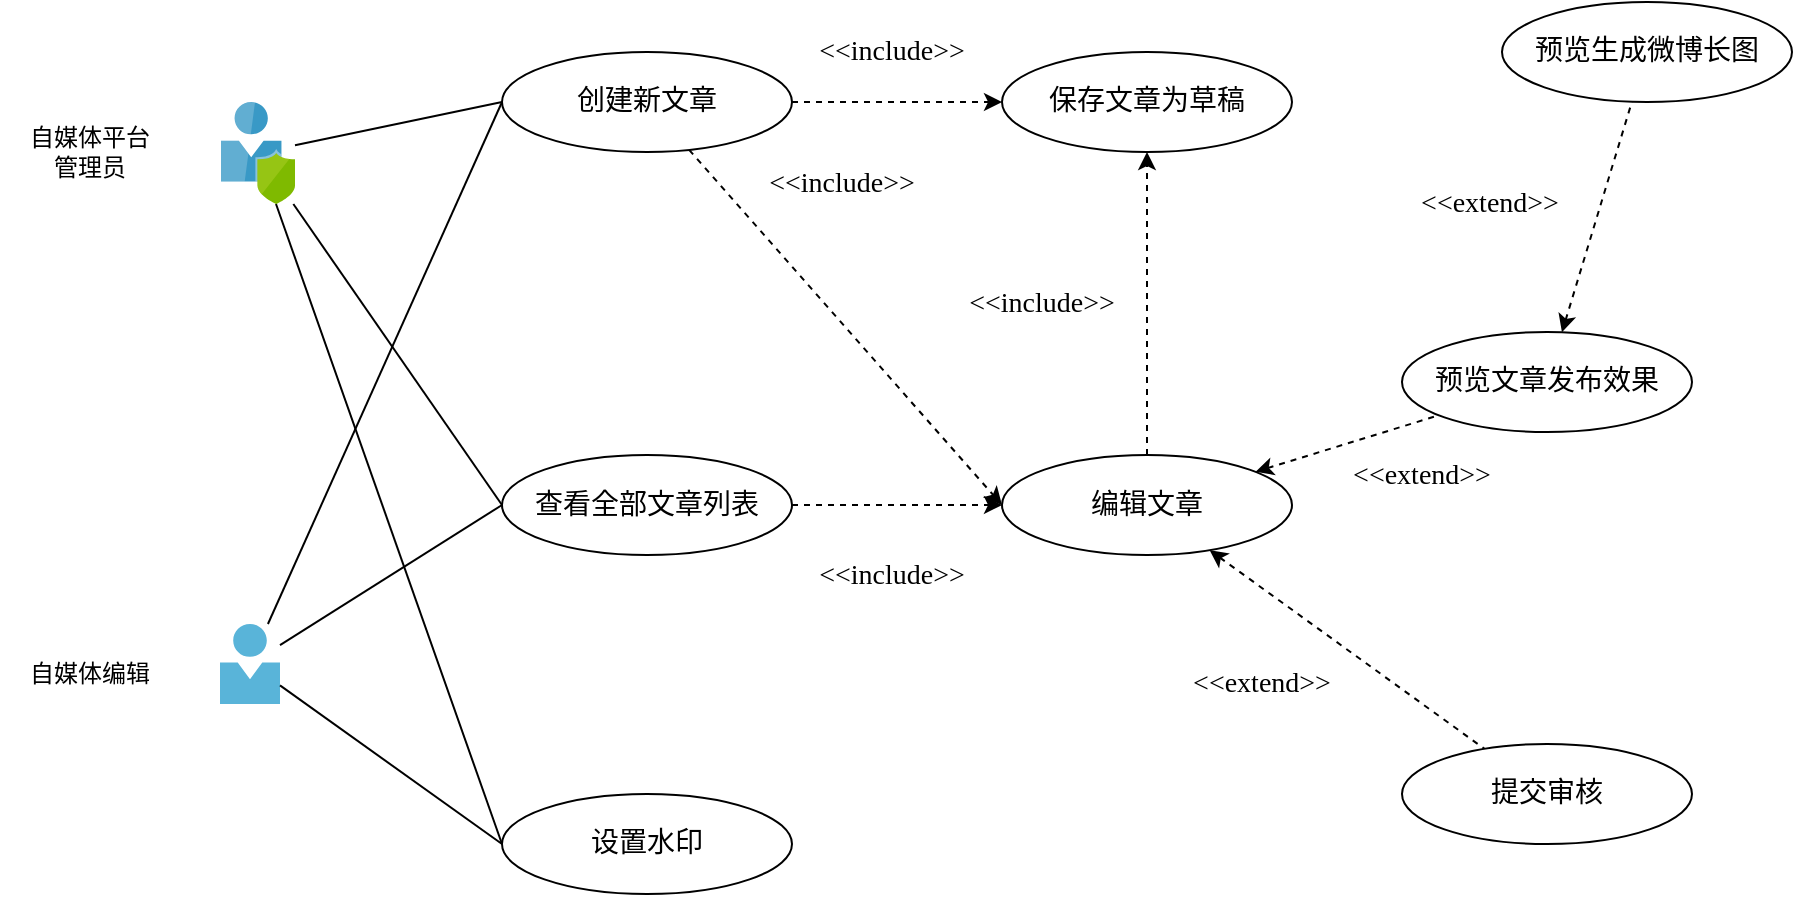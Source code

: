 <mxfile version="11.3.0" type="device" pages="1"><diagram id="kLkyTT4RMx1ix4jsi-1U" name="Page-1"><mxGraphModel dx="1408" dy="808" grid="1" gridSize="10" guides="1" tooltips="1" connect="1" arrows="1" fold="1" page="1" pageScale="1" pageWidth="827" pageHeight="1169" math="0" shadow="0"><root><mxCell id="0"/><mxCell id="1" parent="0"/><mxCell id="CRW-AWzinLaDZA1XfrDs-7" style="rounded=0;orthogonalLoop=1;jettySize=auto;html=1;endArrow=none;endFill=0;entryX=0;entryY=0.5;entryDx=0;entryDy=0;fontFamily=SF Mono;" parent="1" source="CRW-AWzinLaDZA1XfrDs-2" target="CRW-AWzinLaDZA1XfrDs-6" edge="1"><mxGeometry relative="1" as="geometry"/></mxCell><mxCell id="CRW-AWzinLaDZA1XfrDs-2" value="" style="aspect=fixed;html=1;points=[];align=center;image;fontSize=12;image=img/lib/mscae/User_Privacy.svg;fontFamily=SF Mono;" parent="1" vertex="1"><mxGeometry x="129.5" y="369" width="37" height="51" as="geometry"/></mxCell><mxCell id="CRW-AWzinLaDZA1XfrDs-3" value="自媒体平台&lt;br&gt;管理员" style="text;html=1;strokeColor=none;fillColor=none;align=center;verticalAlign=middle;whiteSpace=wrap;rounded=0;fontFamily=SF Mono;fontStyle=0" parent="1" vertex="1"><mxGeometry x="19" y="379" width="90" height="30" as="geometry"/></mxCell><mxCell id="OZcskheo_9REuKZT4irM-17" style="edgeStyle=none;rounded=0;orthogonalLoop=1;jettySize=auto;html=1;dashed=1;startArrow=none;startFill=0;endArrow=classic;endFill=1;fontFamily=SF Mono;entryX=0;entryY=0.5;entryDx=0;entryDy=0;" parent="1" source="CRW-AWzinLaDZA1XfrDs-6" target="OZcskheo_9REuKZT4irM-20" edge="1"><mxGeometry relative="1" as="geometry"/></mxCell><mxCell id="CRW-AWzinLaDZA1XfrDs-6" value="创建新文章" style="ellipse;whiteSpace=wrap;html=1;fontFamily=SF Mono;fontSize=14;" parent="1" vertex="1"><mxGeometry x="270" y="344" width="145" height="50" as="geometry"/></mxCell><mxCell id="OZcskheo_9REuKZT4irM-1" value="" style="aspect=fixed;html=1;points=[];align=center;image;fontSize=12;image=img/lib/mscae/Person.svg;fontFamily=SF Mono;" parent="1" vertex="1"><mxGeometry x="129" y="630" width="30" height="40" as="geometry"/></mxCell><mxCell id="OZcskheo_9REuKZT4irM-2" value="自媒体编辑" style="text;html=1;strokeColor=none;fillColor=none;align=center;verticalAlign=middle;whiteSpace=wrap;rounded=0;fontFamily=SF Mono;fontStyle=0" parent="1" vertex="1"><mxGeometry x="19" y="640" width="90" height="30" as="geometry"/></mxCell><mxCell id="OZcskheo_9REuKZT4irM-21" style="edgeStyle=none;rounded=0;orthogonalLoop=1;jettySize=auto;html=1;entryX=0;entryY=0.5;entryDx=0;entryDy=0;dashed=1;startArrow=none;startFill=0;endArrow=classic;endFill=1;fontFamily=SF Mono;" parent="1" source="OZcskheo_9REuKZT4irM-3" target="OZcskheo_9REuKZT4irM-20" edge="1"><mxGeometry relative="1" as="geometry"/></mxCell><mxCell id="OZcskheo_9REuKZT4irM-24" style="edgeStyle=none;rounded=0;orthogonalLoop=1;jettySize=auto;html=1;dashed=1;startArrow=classic;startFill=1;endArrow=none;endFill=0;fontFamily=SF Mono;" parent="1" source="OZcskheo_9REuKZT4irM-20" target="OZcskheo_9REuKZT4irM-15" edge="1"><mxGeometry relative="1" as="geometry"/></mxCell><mxCell id="OZcskheo_9REuKZT4irM-3" value="查看全部文章列表" style="ellipse;whiteSpace=wrap;html=1;fontFamily=SF Mono;fontSize=14;" parent="1" vertex="1"><mxGeometry x="270" y="545.5" width="145" height="50" as="geometry"/></mxCell><mxCell id="OZcskheo_9REuKZT4irM-5" style="edgeStyle=none;rounded=0;orthogonalLoop=1;jettySize=auto;html=1;entryX=0;entryY=0.5;entryDx=0;entryDy=0;startArrow=none;startFill=0;endArrow=none;endFill=0;fontFamily=SF Mono;fontSize=14;" parent="1" source="OZcskheo_9REuKZT4irM-1" target="CRW-AWzinLaDZA1XfrDs-6" edge="1"><mxGeometry relative="1" as="geometry"><mxPoint x="150" y="217.069" as="sourcePoint"/><mxPoint x="280" y="235" as="targetPoint"/></mxGeometry></mxCell><mxCell id="OZcskheo_9REuKZT4irM-6" style="edgeStyle=none;rounded=0;orthogonalLoop=1;jettySize=auto;html=1;entryX=0;entryY=0.5;entryDx=0;entryDy=0;startArrow=none;startFill=0;endArrow=none;endFill=0;fontFamily=SF Mono;fontSize=14;" parent="1" source="OZcskheo_9REuKZT4irM-1" target="OZcskheo_9REuKZT4irM-3" edge="1"><mxGeometry relative="1" as="geometry"><mxPoint x="150" y="228.448" as="sourcePoint"/><mxPoint x="280" y="345" as="targetPoint"/></mxGeometry></mxCell><mxCell id="OZcskheo_9REuKZT4irM-7" style="rounded=0;orthogonalLoop=1;jettySize=auto;html=1;endArrow=none;endFill=0;entryX=0;entryY=0.5;entryDx=0;entryDy=0;fontFamily=SF Mono;" parent="1" source="CRW-AWzinLaDZA1XfrDs-2" target="OZcskheo_9REuKZT4irM-3" edge="1"><mxGeometry relative="1" as="geometry"><mxPoint x="157.5" y="432.314" as="sourcePoint"/><mxPoint x="280" y="345" as="targetPoint"/></mxGeometry></mxCell><mxCell id="OZcskheo_9REuKZT4irM-27" value="" style="edgeStyle=none;rounded=0;orthogonalLoop=1;jettySize=auto;html=1;dashed=1;startArrow=classic;startFill=1;endArrow=none;endFill=0;fontFamily=SF Mono;" parent="1" source="OZcskheo_9REuKZT4irM-20" target="OZcskheo_9REuKZT4irM-26" edge="1"><mxGeometry relative="1" as="geometry"/></mxCell><mxCell id="OZcskheo_9REuKZT4irM-14" value="保存文章为草稿" style="ellipse;whiteSpace=wrap;html=1;fontFamily=SF Mono;fontSize=14;" parent="1" vertex="1"><mxGeometry x="520" y="344" width="145" height="50" as="geometry"/></mxCell><mxCell id="OZcskheo_9REuKZT4irM-32" value="" style="rounded=0;orthogonalLoop=1;jettySize=auto;html=1;dashed=1;startArrow=classic;startFill=1;endArrow=none;endFill=0;fontFamily=SF Mono;" parent="1" source="OZcskheo_9REuKZT4irM-26" target="OZcskheo_9REuKZT4irM-31" edge="1"><mxGeometry relative="1" as="geometry"/></mxCell><mxCell id="OZcskheo_9REuKZT4irM-26" value="预览文章发布效果" style="ellipse;whiteSpace=wrap;html=1;fontFamily=SF Mono;fontSize=14;" parent="1" vertex="1"><mxGeometry x="720" y="484" width="145" height="50" as="geometry"/></mxCell><mxCell id="OZcskheo_9REuKZT4irM-31" value="预览生成微博长图" style="ellipse;whiteSpace=wrap;html=1;fontFamily=SF Mono;fontSize=14;" parent="1" vertex="1"><mxGeometry x="770" y="319" width="145" height="50" as="geometry"/></mxCell><mxCell id="OZcskheo_9REuKZT4irM-15" value="提交审核" style="ellipse;whiteSpace=wrap;html=1;fontFamily=SF Mono;fontSize=14;" parent="1" vertex="1"><mxGeometry x="720" y="690" width="145" height="50" as="geometry"/></mxCell><mxCell id="OZcskheo_9REuKZT4irM-16" style="rounded=0;orthogonalLoop=1;jettySize=auto;html=1;startArrow=none;startFill=0;endArrow=classic;endFill=1;dashed=1;entryX=0;entryY=0.5;entryDx=0;entryDy=0;fontFamily=SF Mono;" parent="1" source="CRW-AWzinLaDZA1XfrDs-6" target="OZcskheo_9REuKZT4irM-14" edge="1"><mxGeometry relative="1" as="geometry"><mxPoint x="425" y="170" as="sourcePoint"/><mxPoint x="500" y="170" as="targetPoint"/></mxGeometry></mxCell><mxCell id="OZcskheo_9REuKZT4irM-18" value="&amp;lt;&amp;lt;include&amp;gt;&amp;gt;" style="text;html=1;strokeColor=none;fillColor=none;align=center;verticalAlign=middle;whiteSpace=wrap;rounded=0;fontFamily=SF Mono;fontSize=14;rotation=0;" parent="1" vertex="1"><mxGeometry x="415" y="334" width="100" height="20" as="geometry"/></mxCell><mxCell id="OZcskheo_9REuKZT4irM-19" value="&amp;lt;&amp;lt;include&amp;gt;&amp;gt;" style="text;html=1;strokeColor=none;fillColor=none;align=center;verticalAlign=middle;whiteSpace=wrap;rounded=0;fontFamily=SF Mono;fontSize=14;rotation=0;" parent="1" vertex="1"><mxGeometry x="390" y="400" width="100" height="20" as="geometry"/></mxCell><mxCell id="PXmIrA_UlAmb75XYmJs2-5" style="edgeStyle=none;rounded=0;orthogonalLoop=1;jettySize=auto;html=1;entryX=0.5;entryY=1;entryDx=0;entryDy=0;startArrow=none;startFill=0;endArrow=classic;endFill=1;dashed=1;" edge="1" parent="1" source="OZcskheo_9REuKZT4irM-20" target="OZcskheo_9REuKZT4irM-14"><mxGeometry relative="1" as="geometry"/></mxCell><mxCell id="OZcskheo_9REuKZT4irM-20" value="编辑文章" style="ellipse;whiteSpace=wrap;html=1;fontFamily=SF Mono;fontSize=14;" parent="1" vertex="1"><mxGeometry x="520" y="545.5" width="145" height="50" as="geometry"/></mxCell><mxCell id="OZcskheo_9REuKZT4irM-22" value="&amp;lt;&amp;lt;extend&amp;gt;&amp;gt;" style="text;html=1;strokeColor=none;fillColor=none;align=center;verticalAlign=middle;whiteSpace=wrap;rounded=0;fontFamily=SF Mono;fontSize=14;rotation=0;" parent="1" vertex="1"><mxGeometry x="600" y="650" width="100" height="20" as="geometry"/></mxCell><mxCell id="OZcskheo_9REuKZT4irM-25" value="&amp;lt;&amp;lt;include&amp;gt;&amp;gt;" style="text;html=1;strokeColor=none;fillColor=none;align=center;verticalAlign=middle;whiteSpace=wrap;rounded=0;fontFamily=SF Mono;fontSize=14;rotation=0;" parent="1" vertex="1"><mxGeometry x="412" y="595.5" width="106" height="20" as="geometry"/></mxCell><mxCell id="OZcskheo_9REuKZT4irM-28" value="&amp;lt;&amp;lt;extend&amp;gt;&amp;gt;" style="text;html=1;strokeColor=none;fillColor=none;align=center;verticalAlign=middle;whiteSpace=wrap;rounded=0;fontFamily=SF Mono;fontSize=14;rotation=0;" parent="1" vertex="1"><mxGeometry x="713.5" y="410" width="100" height="20" as="geometry"/></mxCell><mxCell id="OZcskheo_9REuKZT4irM-33" value="&amp;lt;&amp;lt;extend&amp;gt;&amp;gt;" style="text;html=1;strokeColor=none;fillColor=none;align=center;verticalAlign=middle;whiteSpace=wrap;rounded=0;fontFamily=SF Mono;fontSize=14;rotation=0;" parent="1" vertex="1"><mxGeometry x="680" y="545.5" width="100" height="20" as="geometry"/></mxCell><mxCell id="OZcskheo_9REuKZT4irM-34" value="设置水印" style="ellipse;whiteSpace=wrap;html=1;fontFamily=SF Mono;fontSize=14;" parent="1" vertex="1"><mxGeometry x="270" y="715" width="145" height="50" as="geometry"/></mxCell><mxCell id="PXmIrA_UlAmb75XYmJs2-2" style="rounded=0;orthogonalLoop=1;jettySize=auto;html=1;endArrow=none;endFill=0;entryX=0;entryY=0.5;entryDx=0;entryDy=0;fontFamily=SF Mono;" edge="1" parent="1" source="CRW-AWzinLaDZA1XfrDs-2" target="OZcskheo_9REuKZT4irM-34"><mxGeometry relative="1" as="geometry"><mxPoint x="175.676" y="430" as="sourcePoint"/><mxPoint x="280" y="580.5" as="targetPoint"/></mxGeometry></mxCell><mxCell id="PXmIrA_UlAmb75XYmJs2-3" style="edgeStyle=none;rounded=0;orthogonalLoop=1;jettySize=auto;html=1;startArrow=none;startFill=0;endArrow=none;endFill=0;fontFamily=SF Mono;fontSize=14;entryX=0;entryY=0.5;entryDx=0;entryDy=0;" edge="1" parent="1" source="OZcskheo_9REuKZT4irM-1" target="OZcskheo_9REuKZT4irM-34"><mxGeometry relative="1" as="geometry"><mxPoint x="170.5" y="544.88" as="sourcePoint"/><mxPoint x="260" y="700" as="targetPoint"/></mxGeometry></mxCell><mxCell id="PXmIrA_UlAmb75XYmJs2-6" value="&amp;lt;&amp;lt;include&amp;gt;&amp;gt;" style="text;html=1;strokeColor=none;fillColor=none;align=center;verticalAlign=middle;whiteSpace=wrap;rounded=0;fontFamily=SF Mono;fontSize=14;rotation=0;" vertex="1" parent="1"><mxGeometry x="490" y="460" width="100" height="20" as="geometry"/></mxCell></root></mxGraphModel></diagram></mxfile>